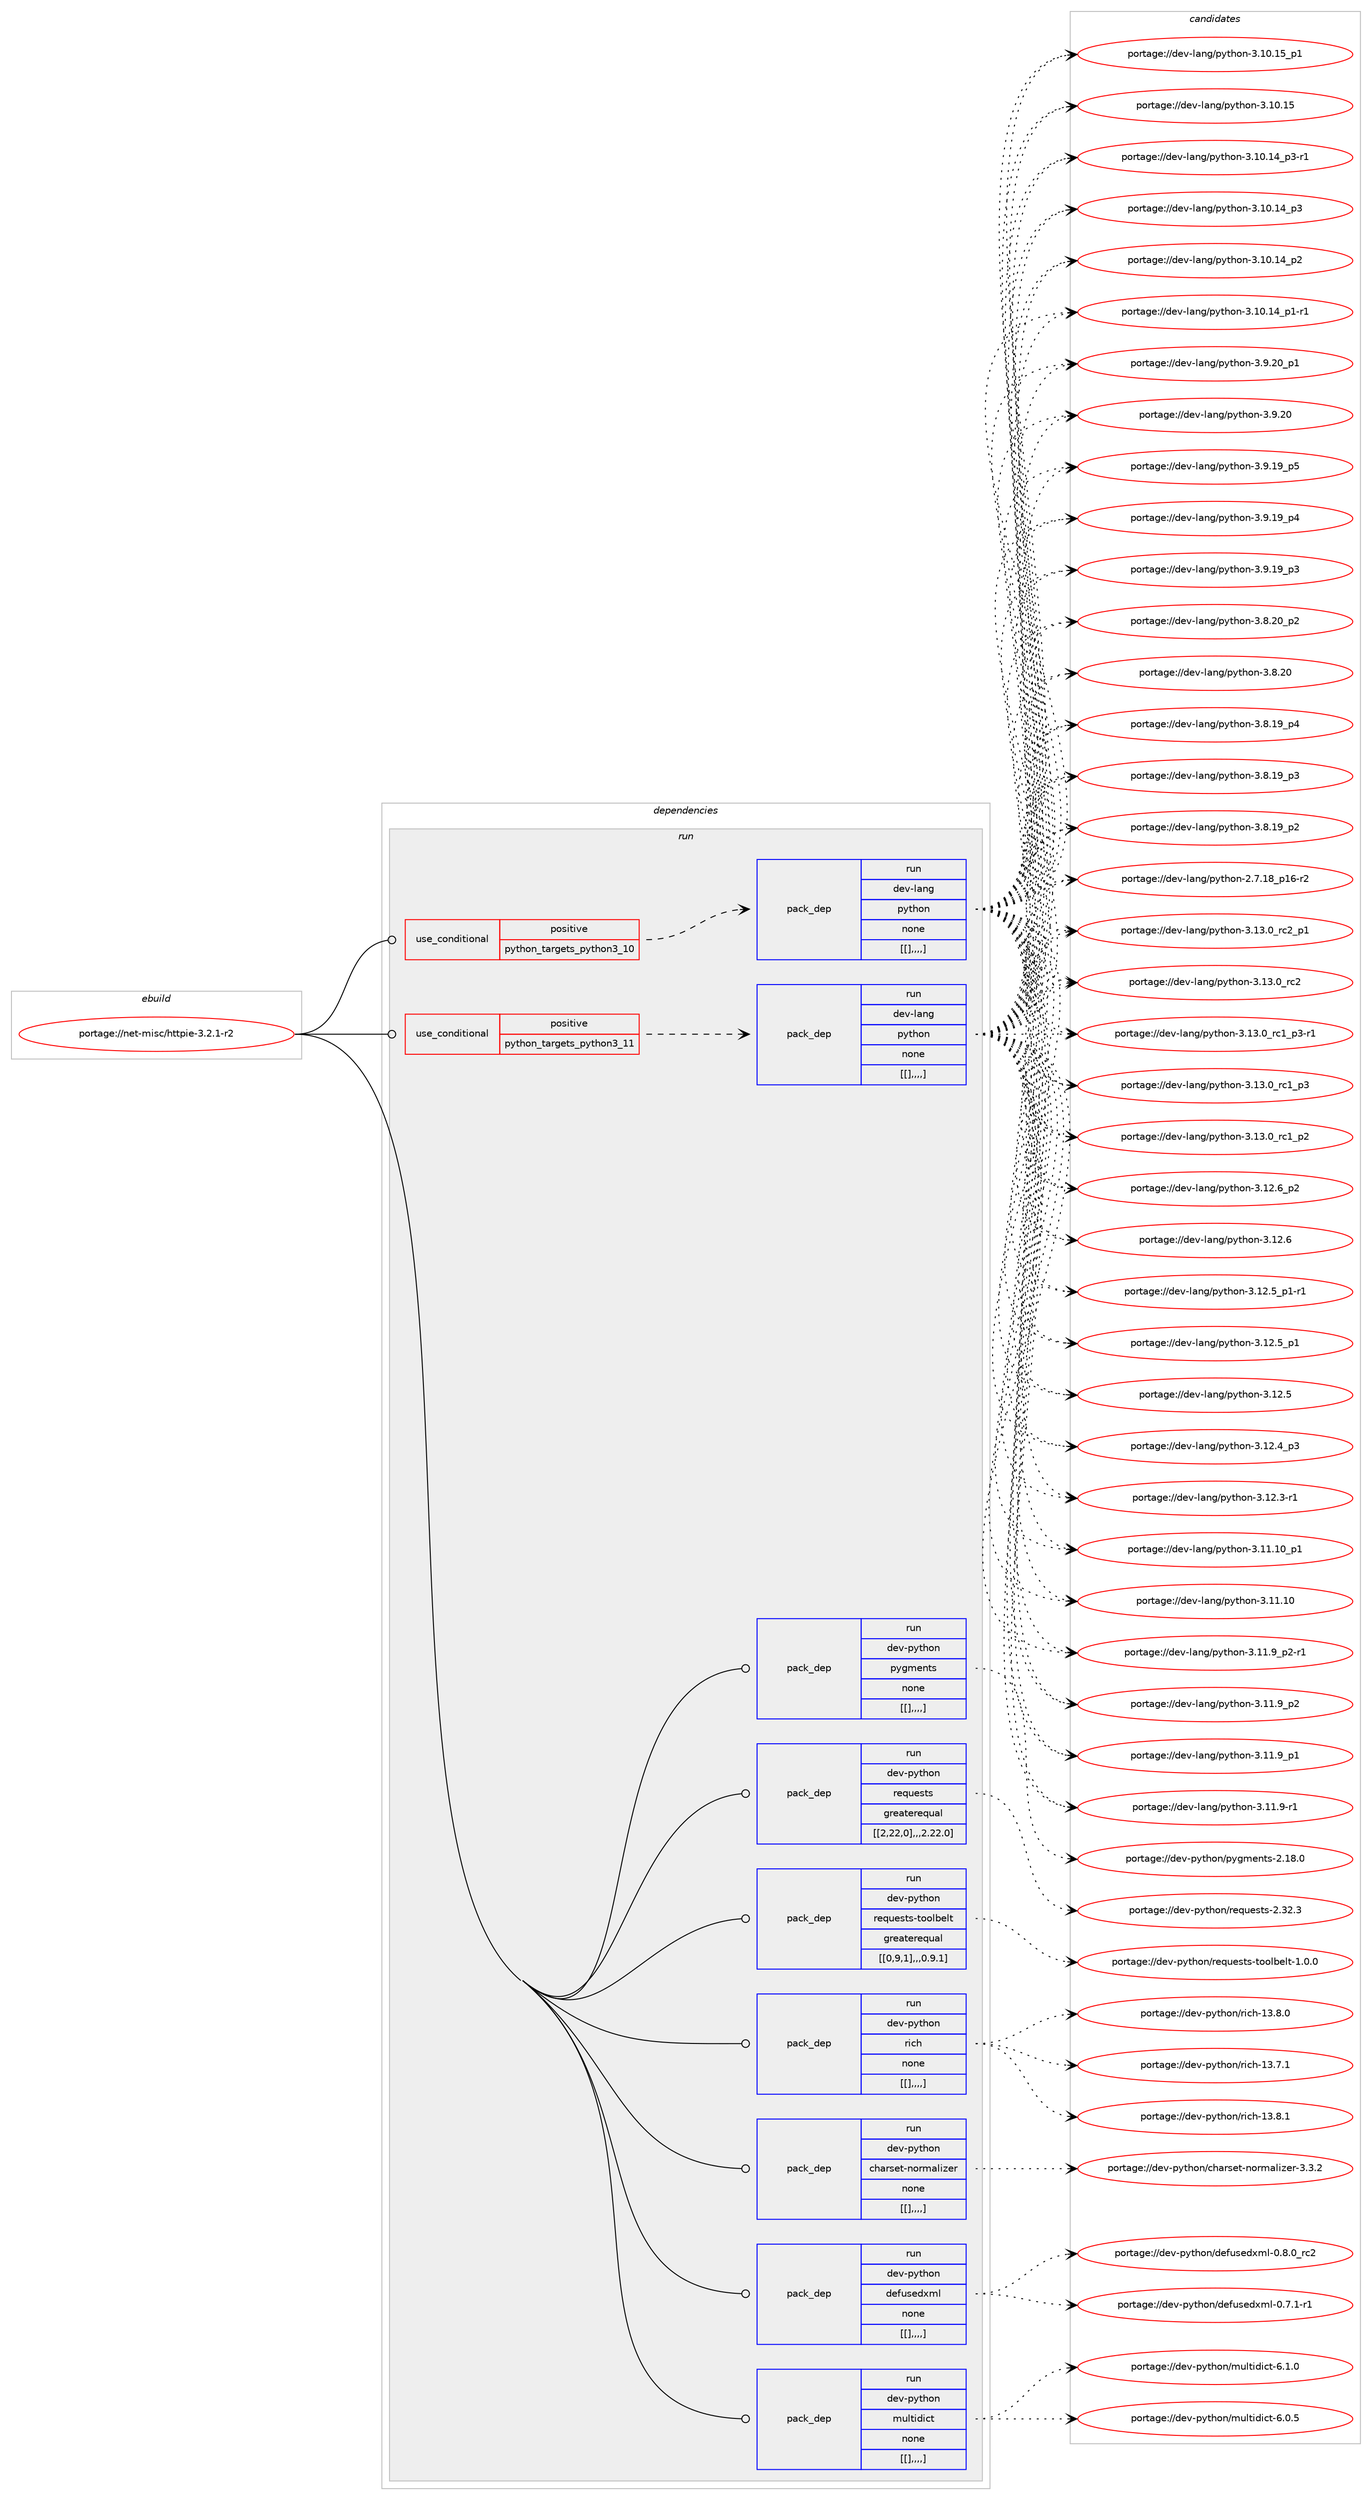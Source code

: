 digraph prolog {

# *************
# Graph options
# *************

newrank=true;
concentrate=true;
compound=true;
graph [rankdir=LR,fontname=Helvetica,fontsize=10,ranksep=1.5];#, ranksep=2.5, nodesep=0.2];
edge  [arrowhead=vee];
node  [fontname=Helvetica,fontsize=10];

# **********
# The ebuild
# **********

subgraph cluster_leftcol {
color=gray;
label=<<i>ebuild</i>>;
id [label="portage://net-misc/httpie-3.2.1-r2", color=red, width=4, href="../net-misc/httpie-3.2.1-r2.svg"];
}

# ****************
# The dependencies
# ****************

subgraph cluster_midcol {
color=gray;
label=<<i>dependencies</i>>;
subgraph cluster_compile {
fillcolor="#eeeeee";
style=filled;
label=<<i>compile</i>>;
}
subgraph cluster_compileandrun {
fillcolor="#eeeeee";
style=filled;
label=<<i>compile and run</i>>;
}
subgraph cluster_run {
fillcolor="#eeeeee";
style=filled;
label=<<i>run</i>>;
subgraph cond101186 {
dependency380905 [label=<<TABLE BORDER="0" CELLBORDER="1" CELLSPACING="0" CELLPADDING="4"><TR><TD ROWSPAN="3" CELLPADDING="10">use_conditional</TD></TR><TR><TD>positive</TD></TR><TR><TD>python_targets_python3_10</TD></TR></TABLE>>, shape=none, color=red];
subgraph pack277015 {
dependency380906 [label=<<TABLE BORDER="0" CELLBORDER="1" CELLSPACING="0" CELLPADDING="4" WIDTH="220"><TR><TD ROWSPAN="6" CELLPADDING="30">pack_dep</TD></TR><TR><TD WIDTH="110">run</TD></TR><TR><TD>dev-lang</TD></TR><TR><TD>python</TD></TR><TR><TD>none</TD></TR><TR><TD>[[],,,,]</TD></TR></TABLE>>, shape=none, color=blue];
}
dependency380905:e -> dependency380906:w [weight=20,style="dashed",arrowhead="vee"];
}
id:e -> dependency380905:w [weight=20,style="solid",arrowhead="odot"];
subgraph cond101187 {
dependency380907 [label=<<TABLE BORDER="0" CELLBORDER="1" CELLSPACING="0" CELLPADDING="4"><TR><TD ROWSPAN="3" CELLPADDING="10">use_conditional</TD></TR><TR><TD>positive</TD></TR><TR><TD>python_targets_python3_11</TD></TR></TABLE>>, shape=none, color=red];
subgraph pack277016 {
dependency380908 [label=<<TABLE BORDER="0" CELLBORDER="1" CELLSPACING="0" CELLPADDING="4" WIDTH="220"><TR><TD ROWSPAN="6" CELLPADDING="30">pack_dep</TD></TR><TR><TD WIDTH="110">run</TD></TR><TR><TD>dev-lang</TD></TR><TR><TD>python</TD></TR><TR><TD>none</TD></TR><TR><TD>[[],,,,]</TD></TR></TABLE>>, shape=none, color=blue];
}
dependency380907:e -> dependency380908:w [weight=20,style="dashed",arrowhead="vee"];
}
id:e -> dependency380907:w [weight=20,style="solid",arrowhead="odot"];
subgraph pack277017 {
dependency380909 [label=<<TABLE BORDER="0" CELLBORDER="1" CELLSPACING="0" CELLPADDING="4" WIDTH="220"><TR><TD ROWSPAN="6" CELLPADDING="30">pack_dep</TD></TR><TR><TD WIDTH="110">run</TD></TR><TR><TD>dev-python</TD></TR><TR><TD>charset-normalizer</TD></TR><TR><TD>none</TD></TR><TR><TD>[[],,,,]</TD></TR></TABLE>>, shape=none, color=blue];
}
id:e -> dependency380909:w [weight=20,style="solid",arrowhead="odot"];
subgraph pack277018 {
dependency380910 [label=<<TABLE BORDER="0" CELLBORDER="1" CELLSPACING="0" CELLPADDING="4" WIDTH="220"><TR><TD ROWSPAN="6" CELLPADDING="30">pack_dep</TD></TR><TR><TD WIDTH="110">run</TD></TR><TR><TD>dev-python</TD></TR><TR><TD>defusedxml</TD></TR><TR><TD>none</TD></TR><TR><TD>[[],,,,]</TD></TR></TABLE>>, shape=none, color=blue];
}
id:e -> dependency380910:w [weight=20,style="solid",arrowhead="odot"];
subgraph pack277019 {
dependency380911 [label=<<TABLE BORDER="0" CELLBORDER="1" CELLSPACING="0" CELLPADDING="4" WIDTH="220"><TR><TD ROWSPAN="6" CELLPADDING="30">pack_dep</TD></TR><TR><TD WIDTH="110">run</TD></TR><TR><TD>dev-python</TD></TR><TR><TD>multidict</TD></TR><TR><TD>none</TD></TR><TR><TD>[[],,,,]</TD></TR></TABLE>>, shape=none, color=blue];
}
id:e -> dependency380911:w [weight=20,style="solid",arrowhead="odot"];
subgraph pack277020 {
dependency380912 [label=<<TABLE BORDER="0" CELLBORDER="1" CELLSPACING="0" CELLPADDING="4" WIDTH="220"><TR><TD ROWSPAN="6" CELLPADDING="30">pack_dep</TD></TR><TR><TD WIDTH="110">run</TD></TR><TR><TD>dev-python</TD></TR><TR><TD>pygments</TD></TR><TR><TD>none</TD></TR><TR><TD>[[],,,,]</TD></TR></TABLE>>, shape=none, color=blue];
}
id:e -> dependency380912:w [weight=20,style="solid",arrowhead="odot"];
subgraph pack277021 {
dependency380913 [label=<<TABLE BORDER="0" CELLBORDER="1" CELLSPACING="0" CELLPADDING="4" WIDTH="220"><TR><TD ROWSPAN="6" CELLPADDING="30">pack_dep</TD></TR><TR><TD WIDTH="110">run</TD></TR><TR><TD>dev-python</TD></TR><TR><TD>requests</TD></TR><TR><TD>greaterequal</TD></TR><TR><TD>[[2,22,0],,,2.22.0]</TD></TR></TABLE>>, shape=none, color=blue];
}
id:e -> dependency380913:w [weight=20,style="solid",arrowhead="odot"];
subgraph pack277022 {
dependency380914 [label=<<TABLE BORDER="0" CELLBORDER="1" CELLSPACING="0" CELLPADDING="4" WIDTH="220"><TR><TD ROWSPAN="6" CELLPADDING="30">pack_dep</TD></TR><TR><TD WIDTH="110">run</TD></TR><TR><TD>dev-python</TD></TR><TR><TD>requests-toolbelt</TD></TR><TR><TD>greaterequal</TD></TR><TR><TD>[[0,9,1],,,0.9.1]</TD></TR></TABLE>>, shape=none, color=blue];
}
id:e -> dependency380914:w [weight=20,style="solid",arrowhead="odot"];
subgraph pack277023 {
dependency380915 [label=<<TABLE BORDER="0" CELLBORDER="1" CELLSPACING="0" CELLPADDING="4" WIDTH="220"><TR><TD ROWSPAN="6" CELLPADDING="30">pack_dep</TD></TR><TR><TD WIDTH="110">run</TD></TR><TR><TD>dev-python</TD></TR><TR><TD>rich</TD></TR><TR><TD>none</TD></TR><TR><TD>[[],,,,]</TD></TR></TABLE>>, shape=none, color=blue];
}
id:e -> dependency380915:w [weight=20,style="solid",arrowhead="odot"];
}
}

# **************
# The candidates
# **************

subgraph cluster_choices {
rank=same;
color=gray;
label=<<i>candidates</i>>;

subgraph choice277015 {
color=black;
nodesep=1;
choice100101118451089711010347112121116104111110455146495146489511499509511249 [label="portage://dev-lang/python-3.13.0_rc2_p1", color=red, width=4,href="../dev-lang/python-3.13.0_rc2_p1.svg"];
choice10010111845108971101034711212111610411111045514649514648951149950 [label="portage://dev-lang/python-3.13.0_rc2", color=red, width=4,href="../dev-lang/python-3.13.0_rc2.svg"];
choice1001011184510897110103471121211161041111104551464951464895114994995112514511449 [label="portage://dev-lang/python-3.13.0_rc1_p3-r1", color=red, width=4,href="../dev-lang/python-3.13.0_rc1_p3-r1.svg"];
choice100101118451089711010347112121116104111110455146495146489511499499511251 [label="portage://dev-lang/python-3.13.0_rc1_p3", color=red, width=4,href="../dev-lang/python-3.13.0_rc1_p3.svg"];
choice100101118451089711010347112121116104111110455146495146489511499499511250 [label="portage://dev-lang/python-3.13.0_rc1_p2", color=red, width=4,href="../dev-lang/python-3.13.0_rc1_p2.svg"];
choice100101118451089711010347112121116104111110455146495046549511250 [label="portage://dev-lang/python-3.12.6_p2", color=red, width=4,href="../dev-lang/python-3.12.6_p2.svg"];
choice10010111845108971101034711212111610411111045514649504654 [label="portage://dev-lang/python-3.12.6", color=red, width=4,href="../dev-lang/python-3.12.6.svg"];
choice1001011184510897110103471121211161041111104551464950465395112494511449 [label="portage://dev-lang/python-3.12.5_p1-r1", color=red, width=4,href="../dev-lang/python-3.12.5_p1-r1.svg"];
choice100101118451089711010347112121116104111110455146495046539511249 [label="portage://dev-lang/python-3.12.5_p1", color=red, width=4,href="../dev-lang/python-3.12.5_p1.svg"];
choice10010111845108971101034711212111610411111045514649504653 [label="portage://dev-lang/python-3.12.5", color=red, width=4,href="../dev-lang/python-3.12.5.svg"];
choice100101118451089711010347112121116104111110455146495046529511251 [label="portage://dev-lang/python-3.12.4_p3", color=red, width=4,href="../dev-lang/python-3.12.4_p3.svg"];
choice100101118451089711010347112121116104111110455146495046514511449 [label="portage://dev-lang/python-3.12.3-r1", color=red, width=4,href="../dev-lang/python-3.12.3-r1.svg"];
choice10010111845108971101034711212111610411111045514649494649489511249 [label="portage://dev-lang/python-3.11.10_p1", color=red, width=4,href="../dev-lang/python-3.11.10_p1.svg"];
choice1001011184510897110103471121211161041111104551464949464948 [label="portage://dev-lang/python-3.11.10", color=red, width=4,href="../dev-lang/python-3.11.10.svg"];
choice1001011184510897110103471121211161041111104551464949465795112504511449 [label="portage://dev-lang/python-3.11.9_p2-r1", color=red, width=4,href="../dev-lang/python-3.11.9_p2-r1.svg"];
choice100101118451089711010347112121116104111110455146494946579511250 [label="portage://dev-lang/python-3.11.9_p2", color=red, width=4,href="../dev-lang/python-3.11.9_p2.svg"];
choice100101118451089711010347112121116104111110455146494946579511249 [label="portage://dev-lang/python-3.11.9_p1", color=red, width=4,href="../dev-lang/python-3.11.9_p1.svg"];
choice100101118451089711010347112121116104111110455146494946574511449 [label="portage://dev-lang/python-3.11.9-r1", color=red, width=4,href="../dev-lang/python-3.11.9-r1.svg"];
choice10010111845108971101034711212111610411111045514649484649539511249 [label="portage://dev-lang/python-3.10.15_p1", color=red, width=4,href="../dev-lang/python-3.10.15_p1.svg"];
choice1001011184510897110103471121211161041111104551464948464953 [label="portage://dev-lang/python-3.10.15", color=red, width=4,href="../dev-lang/python-3.10.15.svg"];
choice100101118451089711010347112121116104111110455146494846495295112514511449 [label="portage://dev-lang/python-3.10.14_p3-r1", color=red, width=4,href="../dev-lang/python-3.10.14_p3-r1.svg"];
choice10010111845108971101034711212111610411111045514649484649529511251 [label="portage://dev-lang/python-3.10.14_p3", color=red, width=4,href="../dev-lang/python-3.10.14_p3.svg"];
choice10010111845108971101034711212111610411111045514649484649529511250 [label="portage://dev-lang/python-3.10.14_p2", color=red, width=4,href="../dev-lang/python-3.10.14_p2.svg"];
choice100101118451089711010347112121116104111110455146494846495295112494511449 [label="portage://dev-lang/python-3.10.14_p1-r1", color=red, width=4,href="../dev-lang/python-3.10.14_p1-r1.svg"];
choice100101118451089711010347112121116104111110455146574650489511249 [label="portage://dev-lang/python-3.9.20_p1", color=red, width=4,href="../dev-lang/python-3.9.20_p1.svg"];
choice10010111845108971101034711212111610411111045514657465048 [label="portage://dev-lang/python-3.9.20", color=red, width=4,href="../dev-lang/python-3.9.20.svg"];
choice100101118451089711010347112121116104111110455146574649579511253 [label="portage://dev-lang/python-3.9.19_p5", color=red, width=4,href="../dev-lang/python-3.9.19_p5.svg"];
choice100101118451089711010347112121116104111110455146574649579511252 [label="portage://dev-lang/python-3.9.19_p4", color=red, width=4,href="../dev-lang/python-3.9.19_p4.svg"];
choice100101118451089711010347112121116104111110455146574649579511251 [label="portage://dev-lang/python-3.9.19_p3", color=red, width=4,href="../dev-lang/python-3.9.19_p3.svg"];
choice100101118451089711010347112121116104111110455146564650489511250 [label="portage://dev-lang/python-3.8.20_p2", color=red, width=4,href="../dev-lang/python-3.8.20_p2.svg"];
choice10010111845108971101034711212111610411111045514656465048 [label="portage://dev-lang/python-3.8.20", color=red, width=4,href="../dev-lang/python-3.8.20.svg"];
choice100101118451089711010347112121116104111110455146564649579511252 [label="portage://dev-lang/python-3.8.19_p4", color=red, width=4,href="../dev-lang/python-3.8.19_p4.svg"];
choice100101118451089711010347112121116104111110455146564649579511251 [label="portage://dev-lang/python-3.8.19_p3", color=red, width=4,href="../dev-lang/python-3.8.19_p3.svg"];
choice100101118451089711010347112121116104111110455146564649579511250 [label="portage://dev-lang/python-3.8.19_p2", color=red, width=4,href="../dev-lang/python-3.8.19_p2.svg"];
choice100101118451089711010347112121116104111110455046554649569511249544511450 [label="portage://dev-lang/python-2.7.18_p16-r2", color=red, width=4,href="../dev-lang/python-2.7.18_p16-r2.svg"];
dependency380906:e -> choice100101118451089711010347112121116104111110455146495146489511499509511249:w [style=dotted,weight="100"];
dependency380906:e -> choice10010111845108971101034711212111610411111045514649514648951149950:w [style=dotted,weight="100"];
dependency380906:e -> choice1001011184510897110103471121211161041111104551464951464895114994995112514511449:w [style=dotted,weight="100"];
dependency380906:e -> choice100101118451089711010347112121116104111110455146495146489511499499511251:w [style=dotted,weight="100"];
dependency380906:e -> choice100101118451089711010347112121116104111110455146495146489511499499511250:w [style=dotted,weight="100"];
dependency380906:e -> choice100101118451089711010347112121116104111110455146495046549511250:w [style=dotted,weight="100"];
dependency380906:e -> choice10010111845108971101034711212111610411111045514649504654:w [style=dotted,weight="100"];
dependency380906:e -> choice1001011184510897110103471121211161041111104551464950465395112494511449:w [style=dotted,weight="100"];
dependency380906:e -> choice100101118451089711010347112121116104111110455146495046539511249:w [style=dotted,weight="100"];
dependency380906:e -> choice10010111845108971101034711212111610411111045514649504653:w [style=dotted,weight="100"];
dependency380906:e -> choice100101118451089711010347112121116104111110455146495046529511251:w [style=dotted,weight="100"];
dependency380906:e -> choice100101118451089711010347112121116104111110455146495046514511449:w [style=dotted,weight="100"];
dependency380906:e -> choice10010111845108971101034711212111610411111045514649494649489511249:w [style=dotted,weight="100"];
dependency380906:e -> choice1001011184510897110103471121211161041111104551464949464948:w [style=dotted,weight="100"];
dependency380906:e -> choice1001011184510897110103471121211161041111104551464949465795112504511449:w [style=dotted,weight="100"];
dependency380906:e -> choice100101118451089711010347112121116104111110455146494946579511250:w [style=dotted,weight="100"];
dependency380906:e -> choice100101118451089711010347112121116104111110455146494946579511249:w [style=dotted,weight="100"];
dependency380906:e -> choice100101118451089711010347112121116104111110455146494946574511449:w [style=dotted,weight="100"];
dependency380906:e -> choice10010111845108971101034711212111610411111045514649484649539511249:w [style=dotted,weight="100"];
dependency380906:e -> choice1001011184510897110103471121211161041111104551464948464953:w [style=dotted,weight="100"];
dependency380906:e -> choice100101118451089711010347112121116104111110455146494846495295112514511449:w [style=dotted,weight="100"];
dependency380906:e -> choice10010111845108971101034711212111610411111045514649484649529511251:w [style=dotted,weight="100"];
dependency380906:e -> choice10010111845108971101034711212111610411111045514649484649529511250:w [style=dotted,weight="100"];
dependency380906:e -> choice100101118451089711010347112121116104111110455146494846495295112494511449:w [style=dotted,weight="100"];
dependency380906:e -> choice100101118451089711010347112121116104111110455146574650489511249:w [style=dotted,weight="100"];
dependency380906:e -> choice10010111845108971101034711212111610411111045514657465048:w [style=dotted,weight="100"];
dependency380906:e -> choice100101118451089711010347112121116104111110455146574649579511253:w [style=dotted,weight="100"];
dependency380906:e -> choice100101118451089711010347112121116104111110455146574649579511252:w [style=dotted,weight="100"];
dependency380906:e -> choice100101118451089711010347112121116104111110455146574649579511251:w [style=dotted,weight="100"];
dependency380906:e -> choice100101118451089711010347112121116104111110455146564650489511250:w [style=dotted,weight="100"];
dependency380906:e -> choice10010111845108971101034711212111610411111045514656465048:w [style=dotted,weight="100"];
dependency380906:e -> choice100101118451089711010347112121116104111110455146564649579511252:w [style=dotted,weight="100"];
dependency380906:e -> choice100101118451089711010347112121116104111110455146564649579511251:w [style=dotted,weight="100"];
dependency380906:e -> choice100101118451089711010347112121116104111110455146564649579511250:w [style=dotted,weight="100"];
dependency380906:e -> choice100101118451089711010347112121116104111110455046554649569511249544511450:w [style=dotted,weight="100"];
}
subgraph choice277016 {
color=black;
nodesep=1;
choice100101118451089711010347112121116104111110455146495146489511499509511249 [label="portage://dev-lang/python-3.13.0_rc2_p1", color=red, width=4,href="../dev-lang/python-3.13.0_rc2_p1.svg"];
choice10010111845108971101034711212111610411111045514649514648951149950 [label="portage://dev-lang/python-3.13.0_rc2", color=red, width=4,href="../dev-lang/python-3.13.0_rc2.svg"];
choice1001011184510897110103471121211161041111104551464951464895114994995112514511449 [label="portage://dev-lang/python-3.13.0_rc1_p3-r1", color=red, width=4,href="../dev-lang/python-3.13.0_rc1_p3-r1.svg"];
choice100101118451089711010347112121116104111110455146495146489511499499511251 [label="portage://dev-lang/python-3.13.0_rc1_p3", color=red, width=4,href="../dev-lang/python-3.13.0_rc1_p3.svg"];
choice100101118451089711010347112121116104111110455146495146489511499499511250 [label="portage://dev-lang/python-3.13.0_rc1_p2", color=red, width=4,href="../dev-lang/python-3.13.0_rc1_p2.svg"];
choice100101118451089711010347112121116104111110455146495046549511250 [label="portage://dev-lang/python-3.12.6_p2", color=red, width=4,href="../dev-lang/python-3.12.6_p2.svg"];
choice10010111845108971101034711212111610411111045514649504654 [label="portage://dev-lang/python-3.12.6", color=red, width=4,href="../dev-lang/python-3.12.6.svg"];
choice1001011184510897110103471121211161041111104551464950465395112494511449 [label="portage://dev-lang/python-3.12.5_p1-r1", color=red, width=4,href="../dev-lang/python-3.12.5_p1-r1.svg"];
choice100101118451089711010347112121116104111110455146495046539511249 [label="portage://dev-lang/python-3.12.5_p1", color=red, width=4,href="../dev-lang/python-3.12.5_p1.svg"];
choice10010111845108971101034711212111610411111045514649504653 [label="portage://dev-lang/python-3.12.5", color=red, width=4,href="../dev-lang/python-3.12.5.svg"];
choice100101118451089711010347112121116104111110455146495046529511251 [label="portage://dev-lang/python-3.12.4_p3", color=red, width=4,href="../dev-lang/python-3.12.4_p3.svg"];
choice100101118451089711010347112121116104111110455146495046514511449 [label="portage://dev-lang/python-3.12.3-r1", color=red, width=4,href="../dev-lang/python-3.12.3-r1.svg"];
choice10010111845108971101034711212111610411111045514649494649489511249 [label="portage://dev-lang/python-3.11.10_p1", color=red, width=4,href="../dev-lang/python-3.11.10_p1.svg"];
choice1001011184510897110103471121211161041111104551464949464948 [label="portage://dev-lang/python-3.11.10", color=red, width=4,href="../dev-lang/python-3.11.10.svg"];
choice1001011184510897110103471121211161041111104551464949465795112504511449 [label="portage://dev-lang/python-3.11.9_p2-r1", color=red, width=4,href="../dev-lang/python-3.11.9_p2-r1.svg"];
choice100101118451089711010347112121116104111110455146494946579511250 [label="portage://dev-lang/python-3.11.9_p2", color=red, width=4,href="../dev-lang/python-3.11.9_p2.svg"];
choice100101118451089711010347112121116104111110455146494946579511249 [label="portage://dev-lang/python-3.11.9_p1", color=red, width=4,href="../dev-lang/python-3.11.9_p1.svg"];
choice100101118451089711010347112121116104111110455146494946574511449 [label="portage://dev-lang/python-3.11.9-r1", color=red, width=4,href="../dev-lang/python-3.11.9-r1.svg"];
choice10010111845108971101034711212111610411111045514649484649539511249 [label="portage://dev-lang/python-3.10.15_p1", color=red, width=4,href="../dev-lang/python-3.10.15_p1.svg"];
choice1001011184510897110103471121211161041111104551464948464953 [label="portage://dev-lang/python-3.10.15", color=red, width=4,href="../dev-lang/python-3.10.15.svg"];
choice100101118451089711010347112121116104111110455146494846495295112514511449 [label="portage://dev-lang/python-3.10.14_p3-r1", color=red, width=4,href="../dev-lang/python-3.10.14_p3-r1.svg"];
choice10010111845108971101034711212111610411111045514649484649529511251 [label="portage://dev-lang/python-3.10.14_p3", color=red, width=4,href="../dev-lang/python-3.10.14_p3.svg"];
choice10010111845108971101034711212111610411111045514649484649529511250 [label="portage://dev-lang/python-3.10.14_p2", color=red, width=4,href="../dev-lang/python-3.10.14_p2.svg"];
choice100101118451089711010347112121116104111110455146494846495295112494511449 [label="portage://dev-lang/python-3.10.14_p1-r1", color=red, width=4,href="../dev-lang/python-3.10.14_p1-r1.svg"];
choice100101118451089711010347112121116104111110455146574650489511249 [label="portage://dev-lang/python-3.9.20_p1", color=red, width=4,href="../dev-lang/python-3.9.20_p1.svg"];
choice10010111845108971101034711212111610411111045514657465048 [label="portage://dev-lang/python-3.9.20", color=red, width=4,href="../dev-lang/python-3.9.20.svg"];
choice100101118451089711010347112121116104111110455146574649579511253 [label="portage://dev-lang/python-3.9.19_p5", color=red, width=4,href="../dev-lang/python-3.9.19_p5.svg"];
choice100101118451089711010347112121116104111110455146574649579511252 [label="portage://dev-lang/python-3.9.19_p4", color=red, width=4,href="../dev-lang/python-3.9.19_p4.svg"];
choice100101118451089711010347112121116104111110455146574649579511251 [label="portage://dev-lang/python-3.9.19_p3", color=red, width=4,href="../dev-lang/python-3.9.19_p3.svg"];
choice100101118451089711010347112121116104111110455146564650489511250 [label="portage://dev-lang/python-3.8.20_p2", color=red, width=4,href="../dev-lang/python-3.8.20_p2.svg"];
choice10010111845108971101034711212111610411111045514656465048 [label="portage://dev-lang/python-3.8.20", color=red, width=4,href="../dev-lang/python-3.8.20.svg"];
choice100101118451089711010347112121116104111110455146564649579511252 [label="portage://dev-lang/python-3.8.19_p4", color=red, width=4,href="../dev-lang/python-3.8.19_p4.svg"];
choice100101118451089711010347112121116104111110455146564649579511251 [label="portage://dev-lang/python-3.8.19_p3", color=red, width=4,href="../dev-lang/python-3.8.19_p3.svg"];
choice100101118451089711010347112121116104111110455146564649579511250 [label="portage://dev-lang/python-3.8.19_p2", color=red, width=4,href="../dev-lang/python-3.8.19_p2.svg"];
choice100101118451089711010347112121116104111110455046554649569511249544511450 [label="portage://dev-lang/python-2.7.18_p16-r2", color=red, width=4,href="../dev-lang/python-2.7.18_p16-r2.svg"];
dependency380908:e -> choice100101118451089711010347112121116104111110455146495146489511499509511249:w [style=dotted,weight="100"];
dependency380908:e -> choice10010111845108971101034711212111610411111045514649514648951149950:w [style=dotted,weight="100"];
dependency380908:e -> choice1001011184510897110103471121211161041111104551464951464895114994995112514511449:w [style=dotted,weight="100"];
dependency380908:e -> choice100101118451089711010347112121116104111110455146495146489511499499511251:w [style=dotted,weight="100"];
dependency380908:e -> choice100101118451089711010347112121116104111110455146495146489511499499511250:w [style=dotted,weight="100"];
dependency380908:e -> choice100101118451089711010347112121116104111110455146495046549511250:w [style=dotted,weight="100"];
dependency380908:e -> choice10010111845108971101034711212111610411111045514649504654:w [style=dotted,weight="100"];
dependency380908:e -> choice1001011184510897110103471121211161041111104551464950465395112494511449:w [style=dotted,weight="100"];
dependency380908:e -> choice100101118451089711010347112121116104111110455146495046539511249:w [style=dotted,weight="100"];
dependency380908:e -> choice10010111845108971101034711212111610411111045514649504653:w [style=dotted,weight="100"];
dependency380908:e -> choice100101118451089711010347112121116104111110455146495046529511251:w [style=dotted,weight="100"];
dependency380908:e -> choice100101118451089711010347112121116104111110455146495046514511449:w [style=dotted,weight="100"];
dependency380908:e -> choice10010111845108971101034711212111610411111045514649494649489511249:w [style=dotted,weight="100"];
dependency380908:e -> choice1001011184510897110103471121211161041111104551464949464948:w [style=dotted,weight="100"];
dependency380908:e -> choice1001011184510897110103471121211161041111104551464949465795112504511449:w [style=dotted,weight="100"];
dependency380908:e -> choice100101118451089711010347112121116104111110455146494946579511250:w [style=dotted,weight="100"];
dependency380908:e -> choice100101118451089711010347112121116104111110455146494946579511249:w [style=dotted,weight="100"];
dependency380908:e -> choice100101118451089711010347112121116104111110455146494946574511449:w [style=dotted,weight="100"];
dependency380908:e -> choice10010111845108971101034711212111610411111045514649484649539511249:w [style=dotted,weight="100"];
dependency380908:e -> choice1001011184510897110103471121211161041111104551464948464953:w [style=dotted,weight="100"];
dependency380908:e -> choice100101118451089711010347112121116104111110455146494846495295112514511449:w [style=dotted,weight="100"];
dependency380908:e -> choice10010111845108971101034711212111610411111045514649484649529511251:w [style=dotted,weight="100"];
dependency380908:e -> choice10010111845108971101034711212111610411111045514649484649529511250:w [style=dotted,weight="100"];
dependency380908:e -> choice100101118451089711010347112121116104111110455146494846495295112494511449:w [style=dotted,weight="100"];
dependency380908:e -> choice100101118451089711010347112121116104111110455146574650489511249:w [style=dotted,weight="100"];
dependency380908:e -> choice10010111845108971101034711212111610411111045514657465048:w [style=dotted,weight="100"];
dependency380908:e -> choice100101118451089711010347112121116104111110455146574649579511253:w [style=dotted,weight="100"];
dependency380908:e -> choice100101118451089711010347112121116104111110455146574649579511252:w [style=dotted,weight="100"];
dependency380908:e -> choice100101118451089711010347112121116104111110455146574649579511251:w [style=dotted,weight="100"];
dependency380908:e -> choice100101118451089711010347112121116104111110455146564650489511250:w [style=dotted,weight="100"];
dependency380908:e -> choice10010111845108971101034711212111610411111045514656465048:w [style=dotted,weight="100"];
dependency380908:e -> choice100101118451089711010347112121116104111110455146564649579511252:w [style=dotted,weight="100"];
dependency380908:e -> choice100101118451089711010347112121116104111110455146564649579511251:w [style=dotted,weight="100"];
dependency380908:e -> choice100101118451089711010347112121116104111110455146564649579511250:w [style=dotted,weight="100"];
dependency380908:e -> choice100101118451089711010347112121116104111110455046554649569511249544511450:w [style=dotted,weight="100"];
}
subgraph choice277017 {
color=black;
nodesep=1;
choice100101118451121211161041111104799104971141151011164511011111410997108105122101114455146514650 [label="portage://dev-python/charset-normalizer-3.3.2", color=red, width=4,href="../dev-python/charset-normalizer-3.3.2.svg"];
dependency380909:e -> choice100101118451121211161041111104799104971141151011164511011111410997108105122101114455146514650:w [style=dotted,weight="100"];
}
subgraph choice277018 {
color=black;
nodesep=1;
choice1001011184511212111610411111047100101102117115101100120109108454846564648951149950 [label="portage://dev-python/defusedxml-0.8.0_rc2", color=red, width=4,href="../dev-python/defusedxml-0.8.0_rc2.svg"];
choice10010111845112121116104111110471001011021171151011001201091084548465546494511449 [label="portage://dev-python/defusedxml-0.7.1-r1", color=red, width=4,href="../dev-python/defusedxml-0.7.1-r1.svg"];
dependency380910:e -> choice1001011184511212111610411111047100101102117115101100120109108454846564648951149950:w [style=dotted,weight="100"];
dependency380910:e -> choice10010111845112121116104111110471001011021171151011001201091084548465546494511449:w [style=dotted,weight="100"];
}
subgraph choice277019 {
color=black;
nodesep=1;
choice100101118451121211161041111104710911710811610510010599116455446494648 [label="portage://dev-python/multidict-6.1.0", color=red, width=4,href="../dev-python/multidict-6.1.0.svg"];
choice100101118451121211161041111104710911710811610510010599116455446484653 [label="portage://dev-python/multidict-6.0.5", color=red, width=4,href="../dev-python/multidict-6.0.5.svg"];
dependency380911:e -> choice100101118451121211161041111104710911710811610510010599116455446494648:w [style=dotted,weight="100"];
dependency380911:e -> choice100101118451121211161041111104710911710811610510010599116455446484653:w [style=dotted,weight="100"];
}
subgraph choice277020 {
color=black;
nodesep=1;
choice100101118451121211161041111104711212110310910111011611545504649564648 [label="portage://dev-python/pygments-2.18.0", color=red, width=4,href="../dev-python/pygments-2.18.0.svg"];
dependency380912:e -> choice100101118451121211161041111104711212110310910111011611545504649564648:w [style=dotted,weight="100"];
}
subgraph choice277021 {
color=black;
nodesep=1;
choice100101118451121211161041111104711410111311710111511611545504651504651 [label="portage://dev-python/requests-2.32.3", color=red, width=4,href="../dev-python/requests-2.32.3.svg"];
dependency380913:e -> choice100101118451121211161041111104711410111311710111511611545504651504651:w [style=dotted,weight="100"];
}
subgraph choice277022 {
color=black;
nodesep=1;
choice10010111845112121116104111110471141011131171011151161154511611111110898101108116454946484648 [label="portage://dev-python/requests-toolbelt-1.0.0", color=red, width=4,href="../dev-python/requests-toolbelt-1.0.0.svg"];
dependency380914:e -> choice10010111845112121116104111110471141011131171011151161154511611111110898101108116454946484648:w [style=dotted,weight="100"];
}
subgraph choice277023 {
color=black;
nodesep=1;
choice10010111845112121116104111110471141059910445495146564649 [label="portage://dev-python/rich-13.8.1", color=red, width=4,href="../dev-python/rich-13.8.1.svg"];
choice10010111845112121116104111110471141059910445495146564648 [label="portage://dev-python/rich-13.8.0", color=red, width=4,href="../dev-python/rich-13.8.0.svg"];
choice10010111845112121116104111110471141059910445495146554649 [label="portage://dev-python/rich-13.7.1", color=red, width=4,href="../dev-python/rich-13.7.1.svg"];
dependency380915:e -> choice10010111845112121116104111110471141059910445495146564649:w [style=dotted,weight="100"];
dependency380915:e -> choice10010111845112121116104111110471141059910445495146564648:w [style=dotted,weight="100"];
dependency380915:e -> choice10010111845112121116104111110471141059910445495146554649:w [style=dotted,weight="100"];
}
}

}
